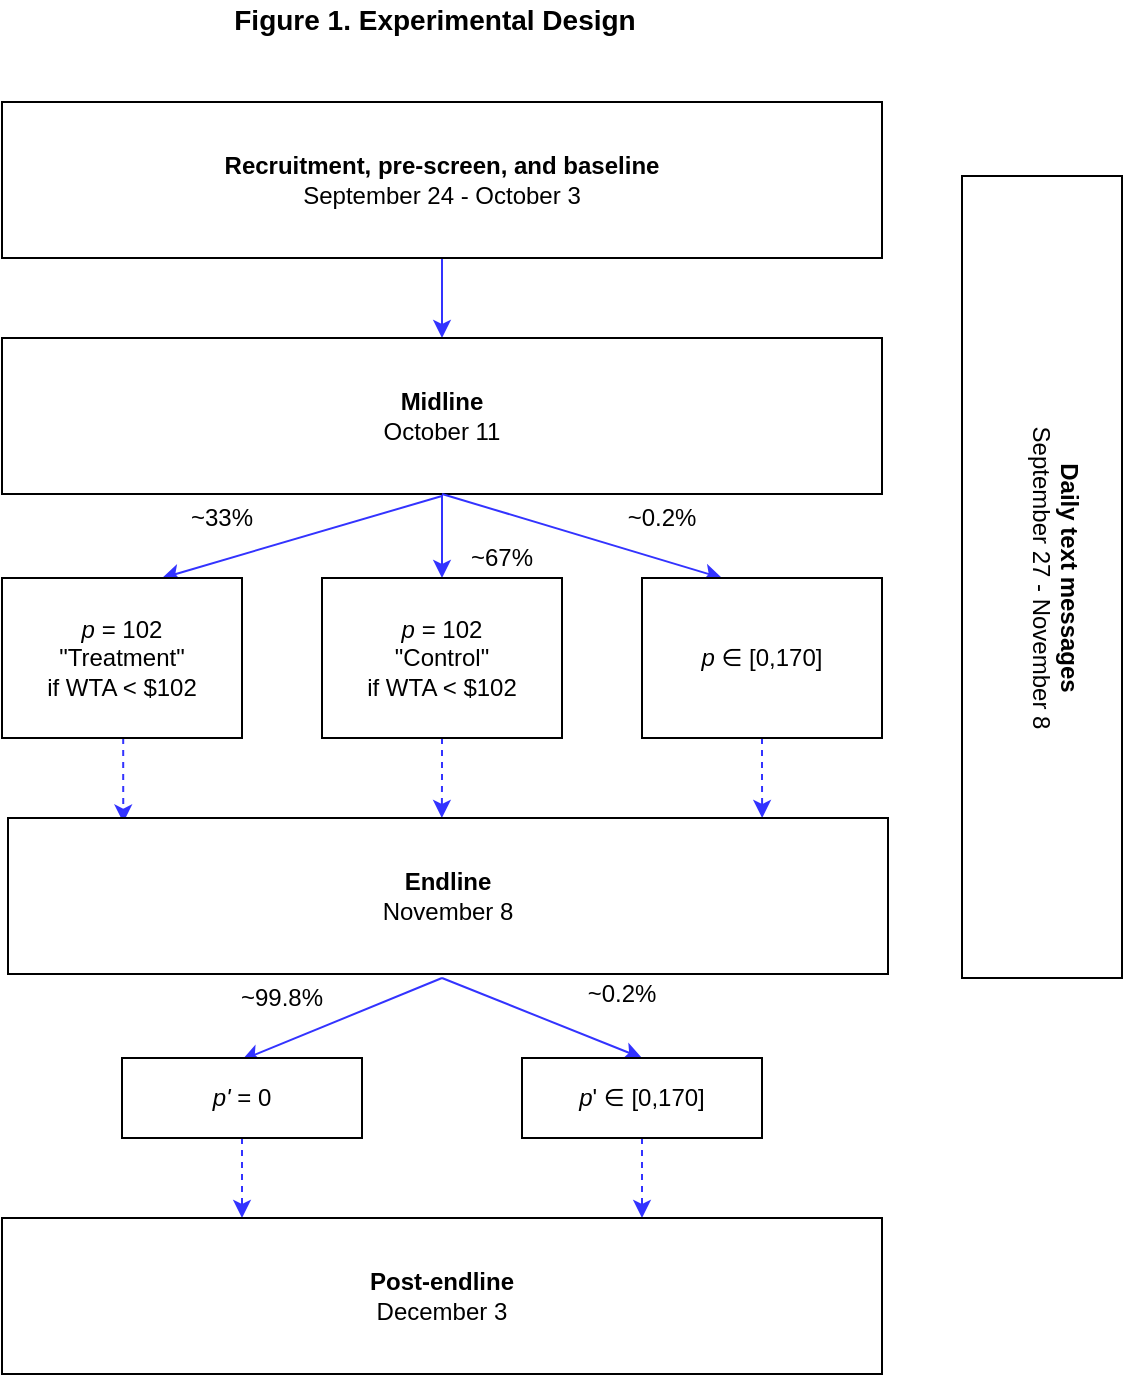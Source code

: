 <mxGraphModel dx="901" dy="735" grid="1" gridSize="10" guides="1" tooltips="1" connect="1" arrows="1" fold="1" page="1" pageScale="1" pageWidth="827" pageHeight="1169" background="#ffffff"><root><mxCell id="0"/><mxCell id="1" parent="0"/><mxCell id="6" style="edgeStyle=orthogonalEdgeStyle;rounded=0;html=1;jettySize=auto;orthogonalLoop=1;strokeColor=#3333FF;" parent="1" source="3" edge="1"><mxGeometry relative="1" as="geometry"><mxPoint x="340" y="199" as="targetPoint"/></mxGeometry></mxCell><mxCell id="3" value="&lt;div&gt;&lt;b&gt;Recruitment, pre-screen, and baseline&lt;/b&gt;&lt;/div&gt;September 24 - October 3" style="rounded=0;whiteSpace=wrap;html=1;" parent="1" vertex="1"><mxGeometry x="120" y="81" width="440" height="78" as="geometry"/></mxCell><mxCell id="16" style="edgeStyle=orthogonalEdgeStyle;rounded=0;html=1;jettySize=auto;orthogonalLoop=1;strokeColor=#3333FF;" parent="1" source="7" edge="1"><mxGeometry relative="1" as="geometry"><mxPoint x="340" y="319" as="targetPoint"/></mxGeometry></mxCell><mxCell id="7" value="&lt;div&gt;&lt;b&gt;Midline&lt;/b&gt;&lt;/div&gt;October 11" style="rounded=0;whiteSpace=wrap;html=1;" parent="1" vertex="1"><mxGeometry x="120" y="199" width="440" height="78" as="geometry"/></mxCell><mxCell id="17" value="" style="endArrow=classic;html=1;strokeColor=#3333FF;" parent="1" edge="1"><mxGeometry width="50" height="50" relative="1" as="geometry"><mxPoint x="340" y="277" as="sourcePoint"/><mxPoint x="480" y="319" as="targetPoint"/></mxGeometry></mxCell><mxCell id="18" value="" style="endArrow=classic;html=1;strokeColor=#3333FF;" parent="1" edge="1"><mxGeometry width="50" height="50" relative="1" as="geometry"><mxPoint x="340" y="278" as="sourcePoint"/><mxPoint x="200" y="319" as="targetPoint"/></mxGeometry></mxCell><mxCell id="19" value="~33%" style="text;html=1;strokeColor=none;fillColor=none;align=center;verticalAlign=middle;whiteSpace=wrap;rounded=0;" parent="1" vertex="1"><mxGeometry x="210" y="279" width="40" height="20" as="geometry"/></mxCell><mxCell id="20" value="~67%" style="text;html=1;strokeColor=none;fillColor=none;align=center;verticalAlign=middle;whiteSpace=wrap;rounded=0;" parent="1" vertex="1"><mxGeometry x="350" y="299" width="40" height="20" as="geometry"/></mxCell><mxCell id="21" value="~0.2%" style="text;html=1;strokeColor=none;fillColor=none;align=center;verticalAlign=middle;whiteSpace=wrap;rounded=0;" parent="1" vertex="1"><mxGeometry x="430" y="279" width="40" height="20" as="geometry"/></mxCell><mxCell id="26" style="edgeStyle=orthogonalEdgeStyle;rounded=0;html=1;entryX=0.131;entryY=0.029;entryPerimeter=0;jettySize=auto;orthogonalLoop=1;strokeColor=#3333FF;dashed=1;" parent="1" source="22" target="25" edge="1"><mxGeometry relative="1" as="geometry"><Array as="points"><mxPoint x="180" y="419"/></Array></mxGeometry></mxCell><mxCell id="22" value="&lt;i&gt;p&lt;/i&gt; = 102&lt;br&gt;&quot;Treatment&quot;&lt;br&gt;if WTA &amp;lt; $102" style="rounded=0;whiteSpace=wrap;html=1;" parent="1" vertex="1"><mxGeometry x="120" y="319" width="120" height="80" as="geometry"/></mxCell><mxCell id="30" style="edgeStyle=orthogonalEdgeStyle;rounded=0;html=1;jettySize=auto;orthogonalLoop=1;strokeColor=#3333FF;entryX=0.493;entryY=0;entryPerimeter=0;dashed=1;" parent="1" source="23" target="25" edge="1"><mxGeometry relative="1" as="geometry"><mxPoint x="340.0" y="429.0" as="targetPoint"/><Array as="points"/></mxGeometry></mxCell><mxCell id="23" value="&lt;i&gt;p&lt;/i&gt; = 102&lt;br&gt;&quot;Control&quot;&lt;br&gt;if WTA &amp;lt; $102" style="rounded=0;whiteSpace=wrap;html=1;" parent="1" vertex="1"><mxGeometry x="280" y="319" width="120" height="80" as="geometry"/></mxCell><mxCell id="29" style="edgeStyle=orthogonalEdgeStyle;rounded=0;html=1;entryX=0.857;entryY=0;entryPerimeter=0;jettySize=auto;orthogonalLoop=1;strokeColor=#3333FF;dashed=1;" parent="1" source="24" target="25" edge="1"><mxGeometry relative="1" as="geometry"/></mxCell><mxCell id="24" value="&lt;i&gt;p&lt;/i&gt; ∈ [0,170]" style="rounded=0;whiteSpace=wrap;html=1;" parent="1" vertex="1"><mxGeometry x="440" y="319" width="120" height="80" as="geometry"/></mxCell><mxCell id="25" value="&lt;b&gt;Endline&lt;/b&gt;&lt;br&gt;November 8" style="rounded=0;whiteSpace=wrap;html=1;" parent="1" vertex="1"><mxGeometry x="123" y="439" width="440" height="78" as="geometry"/></mxCell><mxCell id="32" value="" style="endArrow=classic;html=1;strokeColor=#3333FF;" parent="1" edge="1"><mxGeometry width="50" height="50" relative="1" as="geometry"><mxPoint x="340" y="519" as="sourcePoint"/><mxPoint x="240" y="560" as="targetPoint"/></mxGeometry></mxCell><mxCell id="33" value="" style="endArrow=classic;html=1;strokeColor=#3333FF;" parent="1" edge="1"><mxGeometry width="50" height="50" relative="1" as="geometry"><mxPoint x="340" y="519" as="sourcePoint"/><mxPoint x="440" y="559" as="targetPoint"/></mxGeometry></mxCell><mxCell id="34" value="~99.8%" style="text;html=1;strokeColor=none;fillColor=none;align=center;verticalAlign=middle;whiteSpace=wrap;rounded=0;" parent="1" vertex="1"><mxGeometry x="240" y="519" width="40" height="20" as="geometry"/></mxCell><mxCell id="35" value="~0.2%" style="text;html=1;strokeColor=none;fillColor=none;align=center;verticalAlign=middle;whiteSpace=wrap;rounded=0;" parent="1" vertex="1"><mxGeometry x="410" y="517" width="40" height="20" as="geometry"/></mxCell><mxCell id="38" style="edgeStyle=orthogonalEdgeStyle;rounded=0;html=1;dashed=1;jettySize=auto;orthogonalLoop=1;strokeColor=#3333FF;" parent="1" source="36" edge="1"><mxGeometry relative="1" as="geometry"><mxPoint x="240" y="639" as="targetPoint"/></mxGeometry></mxCell><mxCell id="36" value="&lt;i&gt;p' &lt;/i&gt;= 0" style="rounded=0;whiteSpace=wrap;html=1;" parent="1" vertex="1"><mxGeometry x="180" y="559" width="120" height="40" as="geometry"/></mxCell><mxCell id="39" style="edgeStyle=orthogonalEdgeStyle;rounded=0;html=1;dashed=1;jettySize=auto;orthogonalLoop=1;strokeColor=#3333FF;" parent="1" source="37" edge="1"><mxGeometry relative="1" as="geometry"><mxPoint x="440" y="639" as="targetPoint"/></mxGeometry></mxCell><mxCell id="37" value="&lt;i&gt;p&lt;/i&gt;' ∈ [0,170]" style="rounded=0;whiteSpace=wrap;html=1;" parent="1" vertex="1"><mxGeometry x="380" y="559" width="120" height="40" as="geometry"/></mxCell><mxCell id="40" value="&lt;b&gt;Post-endline&lt;/b&gt;&lt;br&gt;December 3" style="rounded=0;whiteSpace=wrap;html=1;" parent="1" vertex="1"><mxGeometry x="120" y="639" width="440" height="78" as="geometry"/></mxCell><mxCell id="41" value="&lt;div&gt;&lt;b&gt;Daily text messages&lt;/b&gt;&lt;/div&gt;&lt;div&gt;September 27 - November 8&lt;b&gt;&lt;br&gt;&lt;/b&gt;&lt;/div&gt;&lt;div&gt;&lt;b&gt;&lt;br&gt;&lt;/b&gt;&lt;/div&gt;" style="rounded=0;whiteSpace=wrap;html=1;horizontal=0;rotation=-180;" parent="1" vertex="1"><mxGeometry x="600" y="118" width="80" height="401" as="geometry"/></mxCell><mxCell id="42" value="Figure 1. Experimental Design" style="text;html=1;strokeColor=none;fillColor=none;align=center;verticalAlign=middle;whiteSpace=wrap;rounded=0;fontSize=14;fontStyle=1" parent="1" vertex="1"><mxGeometry x="123" y="30" width="427" height="20" as="geometry"/></mxCell></root></mxGraphModel>